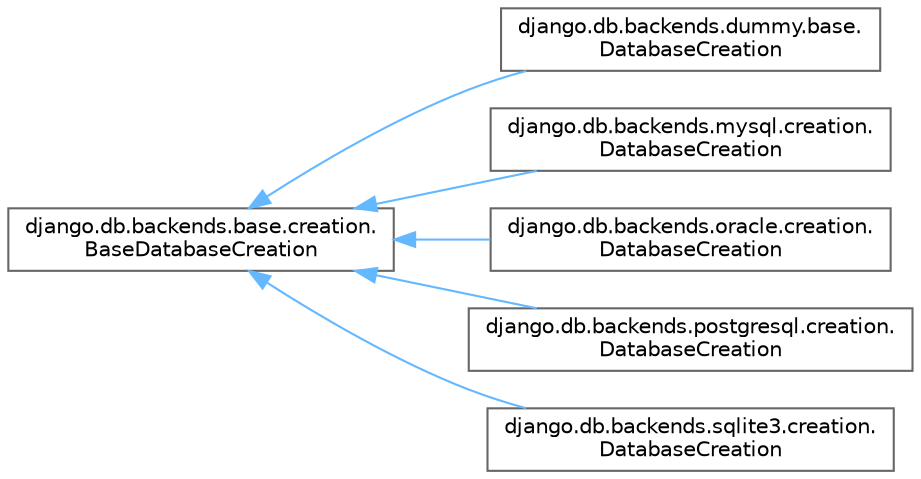 digraph "Graphical Class Hierarchy"
{
 // LATEX_PDF_SIZE
  bgcolor="transparent";
  edge [fontname=Helvetica,fontsize=10,labelfontname=Helvetica,labelfontsize=10];
  node [fontname=Helvetica,fontsize=10,shape=box,height=0.2,width=0.4];
  rankdir="LR";
  Node0 [id="Node000000",label="django.db.backends.base.creation.\lBaseDatabaseCreation",height=0.2,width=0.4,color="grey40", fillcolor="white", style="filled",URL="$classdjango_1_1db_1_1backends_1_1base_1_1creation_1_1_base_database_creation.html",tooltip=" "];
  Node0 -> Node1 [id="edge1399_Node000000_Node000001",dir="back",color="steelblue1",style="solid",tooltip=" "];
  Node1 [id="Node000001",label="django.db.backends.dummy.base.\lDatabaseCreation",height=0.2,width=0.4,color="grey40", fillcolor="white", style="filled",URL="$classdjango_1_1db_1_1backends_1_1dummy_1_1base_1_1_database_creation.html",tooltip=" "];
  Node0 -> Node2 [id="edge1400_Node000000_Node000002",dir="back",color="steelblue1",style="solid",tooltip=" "];
  Node2 [id="Node000002",label="django.db.backends.mysql.creation.\lDatabaseCreation",height=0.2,width=0.4,color="grey40", fillcolor="white", style="filled",URL="$classdjango_1_1db_1_1backends_1_1mysql_1_1creation_1_1_database_creation.html",tooltip=" "];
  Node0 -> Node3 [id="edge1401_Node000000_Node000003",dir="back",color="steelblue1",style="solid",tooltip=" "];
  Node3 [id="Node000003",label="django.db.backends.oracle.creation.\lDatabaseCreation",height=0.2,width=0.4,color="grey40", fillcolor="white", style="filled",URL="$classdjango_1_1db_1_1backends_1_1oracle_1_1creation_1_1_database_creation.html",tooltip=" "];
  Node0 -> Node4 [id="edge1402_Node000000_Node000004",dir="back",color="steelblue1",style="solid",tooltip=" "];
  Node4 [id="Node000004",label="django.db.backends.postgresql.creation.\lDatabaseCreation",height=0.2,width=0.4,color="grey40", fillcolor="white", style="filled",URL="$classdjango_1_1db_1_1backends_1_1postgresql_1_1creation_1_1_database_creation.html",tooltip=" "];
  Node0 -> Node5 [id="edge1403_Node000000_Node000005",dir="back",color="steelblue1",style="solid",tooltip=" "];
  Node5 [id="Node000005",label="django.db.backends.sqlite3.creation.\lDatabaseCreation",height=0.2,width=0.4,color="grey40", fillcolor="white", style="filled",URL="$classdjango_1_1db_1_1backends_1_1sqlite3_1_1creation_1_1_database_creation.html",tooltip=" "];
}
